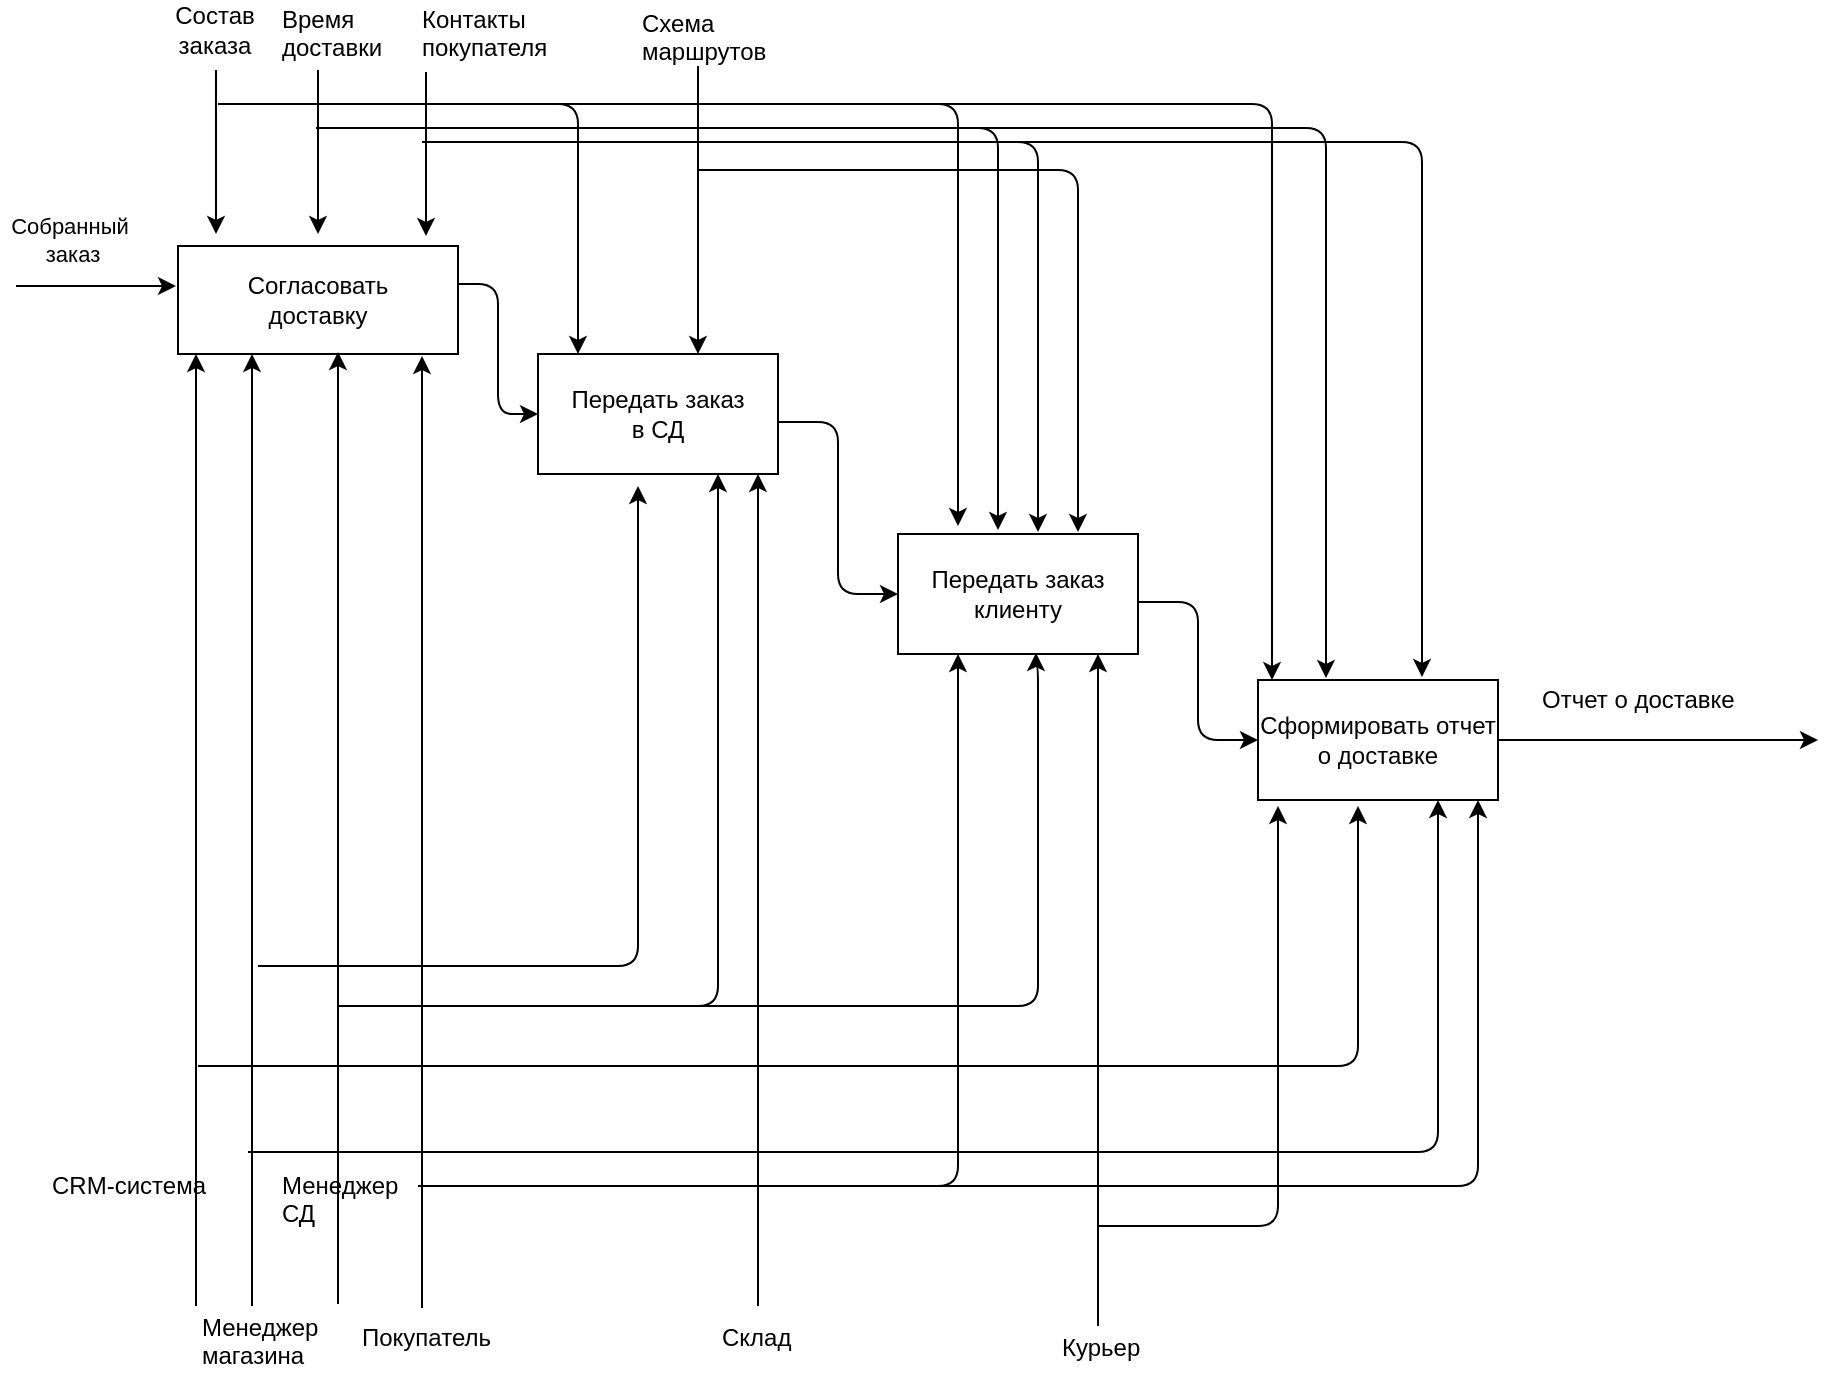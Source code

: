 <mxfile>
    <diagram id="7DikePU0mjIEP6ef0IsE" name="Страница 1">
        <mxGraphModel dx="1653" dy="1872" grid="1" gridSize="10" guides="1" tooltips="1" connect="1" arrows="1" fold="1" page="1" pageScale="1" pageWidth="827" pageHeight="1169" math="0" shadow="0">
            <root>
                <mxCell id="0"/>
                <mxCell id="1" parent="0"/>
                <mxCell id="3" value="Согласовать&lt;br&gt;доставку" style="rounded=0;whiteSpace=wrap;html=1;" vertex="1" parent="1">
                    <mxGeometry x="80" y="100" width="140" height="54" as="geometry"/>
                </mxCell>
                <mxCell id="4" value="Передать заказ&lt;br&gt;в СД" style="rounded=0;whiteSpace=wrap;html=1;" vertex="1" parent="1">
                    <mxGeometry x="260" y="154" width="120" height="60" as="geometry"/>
                </mxCell>
                <mxCell id="5" value="Сформировать отчет о доставке" style="rounded=0;whiteSpace=wrap;html=1;" vertex="1" parent="1">
                    <mxGeometry x="620" y="317" width="120" height="60" as="geometry"/>
                </mxCell>
                <mxCell id="6" value="Передать заказ&lt;br&gt;клиенту" style="rounded=0;whiteSpace=wrap;html=1;" vertex="1" parent="1">
                    <mxGeometry x="440" y="244" width="120" height="60" as="geometry"/>
                </mxCell>
                <mxCell id="8" value="" style="edgeStyle=elbowEdgeStyle;elbow=horizontal;endArrow=classic;html=1;entryX=0;entryY=0.5;entryDx=0;entryDy=0;" edge="1" parent="1" target="4">
                    <mxGeometry width="50" height="50" relative="1" as="geometry">
                        <mxPoint x="220" y="119" as="sourcePoint"/>
                        <mxPoint x="250" y="188" as="targetPoint"/>
                    </mxGeometry>
                </mxCell>
                <mxCell id="9" value="" style="edgeStyle=elbowEdgeStyle;elbow=horizontal;endArrow=classic;html=1;exitX=1;exitY=0.75;exitDx=0;exitDy=0;entryX=0;entryY=0.5;entryDx=0;entryDy=0;" edge="1" parent="1" target="6">
                    <mxGeometry width="50" height="50" relative="1" as="geometry">
                        <mxPoint x="380" y="188" as="sourcePoint"/>
                        <mxPoint x="440" y="253" as="targetPoint"/>
                    </mxGeometry>
                </mxCell>
                <mxCell id="10" value="" style="edgeStyle=elbowEdgeStyle;elbow=horizontal;endArrow=classic;html=1;exitX=1;exitY=0.75;exitDx=0;exitDy=0;entryX=0;entryY=0.5;entryDx=0;entryDy=0;" edge="1" parent="1" target="5">
                    <mxGeometry width="50" height="50" relative="1" as="geometry">
                        <mxPoint x="560" y="278" as="sourcePoint"/>
                        <mxPoint x="620" y="343" as="targetPoint"/>
                    </mxGeometry>
                </mxCell>
                <mxCell id="12" value="" style="endArrow=classic;html=1;" edge="1" parent="1">
                    <mxGeometry width="50" height="50" relative="1" as="geometry">
                        <mxPoint x="-1" y="120" as="sourcePoint"/>
                        <mxPoint x="79" y="120" as="targetPoint"/>
                    </mxGeometry>
                </mxCell>
                <mxCell id="13" value="Собранный&amp;nbsp;&lt;br&gt;заказ" style="edgeLabel;html=1;align=center;verticalAlign=middle;resizable=0;points=[];" vertex="1" connectable="0" parent="12">
                    <mxGeometry x="-0.075" relative="1" as="geometry">
                        <mxPoint x="-9" y="-23" as="offset"/>
                    </mxGeometry>
                </mxCell>
                <mxCell id="14" value="" style="endArrow=classic;html=1;" edge="1" parent="1">
                    <mxGeometry width="50" height="50" relative="1" as="geometry">
                        <mxPoint x="99" y="12" as="sourcePoint"/>
                        <mxPoint x="99" y="94" as="targetPoint"/>
                    </mxGeometry>
                </mxCell>
                <mxCell id="15" value="" style="endArrow=classic;html=1;" edge="1" parent="1">
                    <mxGeometry width="50" height="50" relative="1" as="geometry">
                        <mxPoint x="150" y="12" as="sourcePoint"/>
                        <mxPoint x="150" y="94" as="targetPoint"/>
                    </mxGeometry>
                </mxCell>
                <mxCell id="16" value="" style="endArrow=classic;html=1;" edge="1" parent="1">
                    <mxGeometry width="50" height="50" relative="1" as="geometry">
                        <mxPoint x="89" y="630" as="sourcePoint"/>
                        <mxPoint x="89" y="154" as="targetPoint"/>
                    </mxGeometry>
                </mxCell>
                <mxCell id="17" value="" style="endArrow=classic;html=1;" edge="1" parent="1">
                    <mxGeometry width="50" height="50" relative="1" as="geometry">
                        <mxPoint x="117" y="630" as="sourcePoint"/>
                        <mxPoint x="117" y="154" as="targetPoint"/>
                    </mxGeometry>
                </mxCell>
                <mxCell id="47" value="" style="endArrow=classic;html=1;" edge="1" parent="1">
                    <mxGeometry width="50" height="50" relative="1" as="geometry">
                        <mxPoint x="740" y="347" as="sourcePoint"/>
                        <mxPoint x="900" y="347" as="targetPoint"/>
                        <Array as="points">
                            <mxPoint x="773" y="347"/>
                        </Array>
                    </mxGeometry>
                </mxCell>
                <mxCell id="48" value="Отчет о доставке" style="text;html=1;resizable=0;points=[];autosize=1;align=left;verticalAlign=top;spacingTop=-4;" vertex="1" parent="1">
                    <mxGeometry x="760" y="317" width="120" height="20" as="geometry"/>
                </mxCell>
                <mxCell id="52" value="Время&amp;nbsp;&lt;br&gt;доставки" style="text;html=1;resizable=0;points=[];autosize=1;align=left;verticalAlign=top;spacingTop=-4;" vertex="1" parent="1">
                    <mxGeometry x="130" y="-23" width="70" height="30" as="geometry"/>
                </mxCell>
                <mxCell id="56" value="Склад" style="text;html=1;resizable=0;points=[];autosize=1;align=left;verticalAlign=top;spacingTop=-4;" vertex="1" parent="1">
                    <mxGeometry x="350" y="636" width="50" height="20" as="geometry"/>
                </mxCell>
                <mxCell id="57" value="Схема &lt;br&gt;маршрутов" style="text;html=1;resizable=0;points=[];autosize=1;align=left;verticalAlign=top;spacingTop=-4;" vertex="1" parent="1">
                    <mxGeometry x="310" y="-21" width="80" height="30" as="geometry"/>
                </mxCell>
                <mxCell id="58" value="CRM-система" style="text;html=1;align=center;verticalAlign=middle;resizable=0;points=[];autosize=1;strokeColor=none;fillColor=none;" vertex="1" parent="1">
                    <mxGeometry x="10" y="560" width="90" height="20" as="geometry"/>
                </mxCell>
                <mxCell id="60" value="Менеджер&lt;br&gt;магазина" style="text;html=1;resizable=0;points=[];autosize=1;align=left;verticalAlign=top;spacingTop=-4;" vertex="1" parent="1">
                    <mxGeometry x="90" y="631" width="80" height="30" as="geometry"/>
                </mxCell>
                <mxCell id="61" value="" style="endArrow=classic;html=1;" edge="1" parent="1">
                    <mxGeometry width="50" height="50" relative="1" as="geometry">
                        <mxPoint x="160" y="629" as="sourcePoint"/>
                        <mxPoint x="160" y="153" as="targetPoint"/>
                    </mxGeometry>
                </mxCell>
                <mxCell id="62" value="" style="endArrow=classic;html=1;" edge="1" parent="1">
                    <mxGeometry width="50" height="50" relative="1" as="geometry">
                        <mxPoint x="202" y="631" as="sourcePoint"/>
                        <mxPoint x="202" y="155" as="targetPoint"/>
                    </mxGeometry>
                </mxCell>
                <mxCell id="63" value="Менеджер&lt;br&gt;СД" style="text;html=1;resizable=0;points=[];autosize=1;align=left;verticalAlign=top;spacingTop=-4;" vertex="1" parent="1">
                    <mxGeometry x="130" y="560" width="80" height="30" as="geometry"/>
                </mxCell>
                <mxCell id="66" value="Покупатель" style="text;html=1;resizable=0;points=[];autosize=1;align=left;verticalAlign=top;spacingTop=-4;" vertex="1" parent="1">
                    <mxGeometry x="170" y="636" width="80" height="20" as="geometry"/>
                </mxCell>
                <mxCell id="69" value="Состав&lt;br&gt;заказа" style="text;html=1;align=center;verticalAlign=middle;resizable=0;points=[];autosize=1;strokeColor=none;fillColor=none;" vertex="1" parent="1">
                    <mxGeometry x="68" y="-23" width="60" height="30" as="geometry"/>
                </mxCell>
                <mxCell id="70" value="" style="endArrow=classic;html=1;" edge="1" parent="1">
                    <mxGeometry width="50" height="50" relative="1" as="geometry">
                        <mxPoint x="204" y="13" as="sourcePoint"/>
                        <mxPoint x="204" y="95" as="targetPoint"/>
                    </mxGeometry>
                </mxCell>
                <mxCell id="71" value="Контакты &lt;br&gt;покупателя" style="text;html=1;resizable=0;points=[];autosize=1;align=left;verticalAlign=top;spacingTop=-4;" vertex="1" parent="1">
                    <mxGeometry x="200" y="-23" width="80" height="30" as="geometry"/>
                </mxCell>
                <mxCell id="72" value="" style="endArrow=classic;html=1;" edge="1" parent="1">
                    <mxGeometry width="50" height="50" relative="1" as="geometry">
                        <mxPoint x="370" y="630" as="sourcePoint"/>
                        <mxPoint x="370" y="214" as="targetPoint"/>
                    </mxGeometry>
                </mxCell>
                <mxCell id="76" value="" style="edgeStyle=segmentEdgeStyle;endArrow=classic;html=1;entryX=0.75;entryY=1;entryDx=0;entryDy=0;" edge="1" parent="1" target="4">
                    <mxGeometry width="50" height="50" relative="1" as="geometry">
                        <mxPoint x="160" y="480" as="sourcePoint"/>
                        <mxPoint x="210" y="430" as="targetPoint"/>
                    </mxGeometry>
                </mxCell>
                <mxCell id="77" value="" style="edgeStyle=segmentEdgeStyle;endArrow=classic;html=1;" edge="1" parent="1">
                    <mxGeometry width="50" height="50" relative="1" as="geometry">
                        <mxPoint x="120" y="460" as="sourcePoint"/>
                        <mxPoint x="310" y="220" as="targetPoint"/>
                    </mxGeometry>
                </mxCell>
                <mxCell id="79" value="" style="edgeStyle=elbowEdgeStyle;elbow=horizontal;endArrow=classic;html=1;exitX=1;exitY=0.75;exitDx=0;exitDy=0;" edge="1" parent="1">
                    <mxGeometry width="50" height="50" relative="1" as="geometry">
                        <mxPoint x="100" y="29" as="sourcePoint"/>
                        <mxPoint x="280" y="154" as="targetPoint"/>
                        <Array as="points">
                            <mxPoint x="280" y="90"/>
                        </Array>
                    </mxGeometry>
                </mxCell>
                <mxCell id="80" value="" style="endArrow=classic;html=1;" edge="1" parent="1">
                    <mxGeometry width="50" height="50" relative="1" as="geometry">
                        <mxPoint x="340" y="10" as="sourcePoint"/>
                        <mxPoint x="340" y="154" as="targetPoint"/>
                    </mxGeometry>
                </mxCell>
                <mxCell id="81" value="" style="endArrow=classic;html=1;" edge="1" parent="1">
                    <mxGeometry width="50" height="50" relative="1" as="geometry">
                        <mxPoint x="540" y="640" as="sourcePoint"/>
                        <mxPoint x="540" y="304" as="targetPoint"/>
                    </mxGeometry>
                </mxCell>
                <mxCell id="82" value="Курьер" style="text;html=1;resizable=0;points=[];autosize=1;align=left;verticalAlign=top;spacingTop=-4;" vertex="1" parent="1">
                    <mxGeometry x="520" y="641" width="60" height="20" as="geometry"/>
                </mxCell>
                <mxCell id="83" value="" style="edgeStyle=segmentEdgeStyle;endArrow=classic;html=1;" edge="1" parent="1">
                    <mxGeometry width="50" height="50" relative="1" as="geometry">
                        <mxPoint x="200" y="570" as="sourcePoint"/>
                        <mxPoint x="470" y="304" as="targetPoint"/>
                        <Array as="points">
                            <mxPoint x="470" y="570"/>
                            <mxPoint x="470" y="304"/>
                        </Array>
                    </mxGeometry>
                </mxCell>
                <mxCell id="86" value="" style="edgeStyle=segmentEdgeStyle;endArrow=classic;html=1;entryX=0.575;entryY=0.992;entryDx=0;entryDy=0;entryPerimeter=0;" edge="1" parent="1" target="6">
                    <mxGeometry width="50" height="50" relative="1" as="geometry">
                        <mxPoint x="190" y="480" as="sourcePoint"/>
                        <mxPoint x="510" y="310" as="targetPoint"/>
                        <Array as="points">
                            <mxPoint x="510" y="480"/>
                            <mxPoint x="510" y="310"/>
                            <mxPoint x="509" y="310"/>
                        </Array>
                    </mxGeometry>
                </mxCell>
                <mxCell id="87" value="" style="edgeStyle=elbowEdgeStyle;elbow=horizontal;endArrow=classic;html=1;exitX=1;exitY=0.75;exitDx=0;exitDy=0;" edge="1" parent="1">
                    <mxGeometry width="50" height="50" relative="1" as="geometry">
                        <mxPoint x="110" y="29" as="sourcePoint"/>
                        <mxPoint x="470" y="240" as="targetPoint"/>
                        <Array as="points">
                            <mxPoint x="470" y="140"/>
                        </Array>
                    </mxGeometry>
                </mxCell>
                <mxCell id="88" value="" style="edgeStyle=elbowEdgeStyle;elbow=horizontal;endArrow=classic;html=1;exitX=1;exitY=0.75;exitDx=0;exitDy=0;" edge="1" parent="1">
                    <mxGeometry width="50" height="50" relative="1" as="geometry">
                        <mxPoint x="149" y="41" as="sourcePoint"/>
                        <mxPoint x="490" y="242" as="targetPoint"/>
                        <Array as="points">
                            <mxPoint x="490" y="152"/>
                        </Array>
                    </mxGeometry>
                </mxCell>
                <mxCell id="89" value="" style="edgeStyle=elbowEdgeStyle;elbow=horizontal;endArrow=classic;html=1;" edge="1" parent="1">
                    <mxGeometry width="50" height="50" relative="1" as="geometry">
                        <mxPoint x="202" y="48" as="sourcePoint"/>
                        <mxPoint x="510" y="243" as="targetPoint"/>
                        <Array as="points">
                            <mxPoint x="510" y="48"/>
                        </Array>
                    </mxGeometry>
                </mxCell>
                <mxCell id="90" value="" style="edgeStyle=elbowEdgeStyle;elbow=horizontal;endArrow=classic;html=1;exitX=1;exitY=0.75;exitDx=0;exitDy=0;" edge="1" parent="1">
                    <mxGeometry width="50" height="50" relative="1" as="geometry">
                        <mxPoint x="340" y="62" as="sourcePoint"/>
                        <mxPoint x="530" y="243" as="targetPoint"/>
                        <Array as="points">
                            <mxPoint x="530" y="143"/>
                        </Array>
                    </mxGeometry>
                </mxCell>
                <mxCell id="91" value="" style="edgeStyle=segmentEdgeStyle;endArrow=classic;html=1;" edge="1" parent="1" target="5">
                    <mxGeometry width="50" height="50" relative="1" as="geometry">
                        <mxPoint x="210" y="570" as="sourcePoint"/>
                        <mxPoint x="730" y="390" as="targetPoint"/>
                        <Array as="points">
                            <mxPoint x="730" y="570"/>
                        </Array>
                    </mxGeometry>
                </mxCell>
                <mxCell id="92" value="" style="edgeStyle=segmentEdgeStyle;endArrow=classic;html=1;entryX=0.75;entryY=1;entryDx=0;entryDy=0;" edge="1" parent="1" target="5">
                    <mxGeometry width="50" height="50" relative="1" as="geometry">
                        <mxPoint x="115" y="553" as="sourcePoint"/>
                        <mxPoint x="635" y="360" as="targetPoint"/>
                        <Array as="points">
                            <mxPoint x="710" y="553"/>
                        </Array>
                    </mxGeometry>
                </mxCell>
                <mxCell id="93" value="" style="edgeStyle=segmentEdgeStyle;endArrow=classic;html=1;" edge="1" parent="1">
                    <mxGeometry width="50" height="50" relative="1" as="geometry">
                        <mxPoint x="90" y="510" as="sourcePoint"/>
                        <mxPoint x="670" y="380" as="targetPoint"/>
                        <Array as="points">
                            <mxPoint x="670" y="510"/>
                        </Array>
                    </mxGeometry>
                </mxCell>
                <mxCell id="94" value="" style="edgeStyle=segmentEdgeStyle;endArrow=classic;html=1;" edge="1" parent="1">
                    <mxGeometry width="50" height="50" relative="1" as="geometry">
                        <mxPoint x="540" y="590" as="sourcePoint"/>
                        <mxPoint x="630" y="380" as="targetPoint"/>
                        <Array as="points">
                            <mxPoint x="630" y="590"/>
                        </Array>
                    </mxGeometry>
                </mxCell>
                <mxCell id="95" value="" style="edgeStyle=elbowEdgeStyle;elbow=horizontal;endArrow=classic;html=1;exitX=1;exitY=0.75;exitDx=0;exitDy=0;entryX=0;entryY=0;entryDx=0;entryDy=0;" edge="1" parent="1">
                    <mxGeometry width="50" height="50" relative="1" as="geometry">
                        <mxPoint x="267" y="29" as="sourcePoint"/>
                        <mxPoint x="627" y="317" as="targetPoint"/>
                        <Array as="points">
                            <mxPoint x="627" y="140"/>
                        </Array>
                    </mxGeometry>
                </mxCell>
                <mxCell id="96" value="" style="edgeStyle=elbowEdgeStyle;elbow=horizontal;endArrow=classic;html=1;exitX=1;exitY=0.75;exitDx=0;exitDy=0;" edge="1" parent="1">
                    <mxGeometry width="50" height="50" relative="1" as="geometry">
                        <mxPoint x="294" y="41" as="sourcePoint"/>
                        <mxPoint x="654" y="316" as="targetPoint"/>
                        <Array as="points">
                            <mxPoint x="654" y="152"/>
                        </Array>
                    </mxGeometry>
                </mxCell>
                <mxCell id="97" value="" style="edgeStyle=elbowEdgeStyle;elbow=horizontal;endArrow=classic;html=1;exitX=1;exitY=0.75;exitDx=0;exitDy=0;entryX=0.683;entryY=-0.025;entryDx=0;entryDy=0;entryPerimeter=0;" edge="1" parent="1" target="5">
                    <mxGeometry width="50" height="50" relative="1" as="geometry">
                        <mxPoint x="340" y="48" as="sourcePoint"/>
                        <mxPoint x="700" y="259" as="targetPoint"/>
                        <Array as="points">
                            <mxPoint x="702" y="300"/>
                            <mxPoint x="700" y="159"/>
                        </Array>
                    </mxGeometry>
                </mxCell>
            </root>
        </mxGraphModel>
    </diagram>
</mxfile>